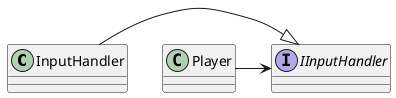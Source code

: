 @startuml

class InputHandler
interface IInputHandler
class Player

InputHandler -|> IInputHandler
Player -> IInputHandler